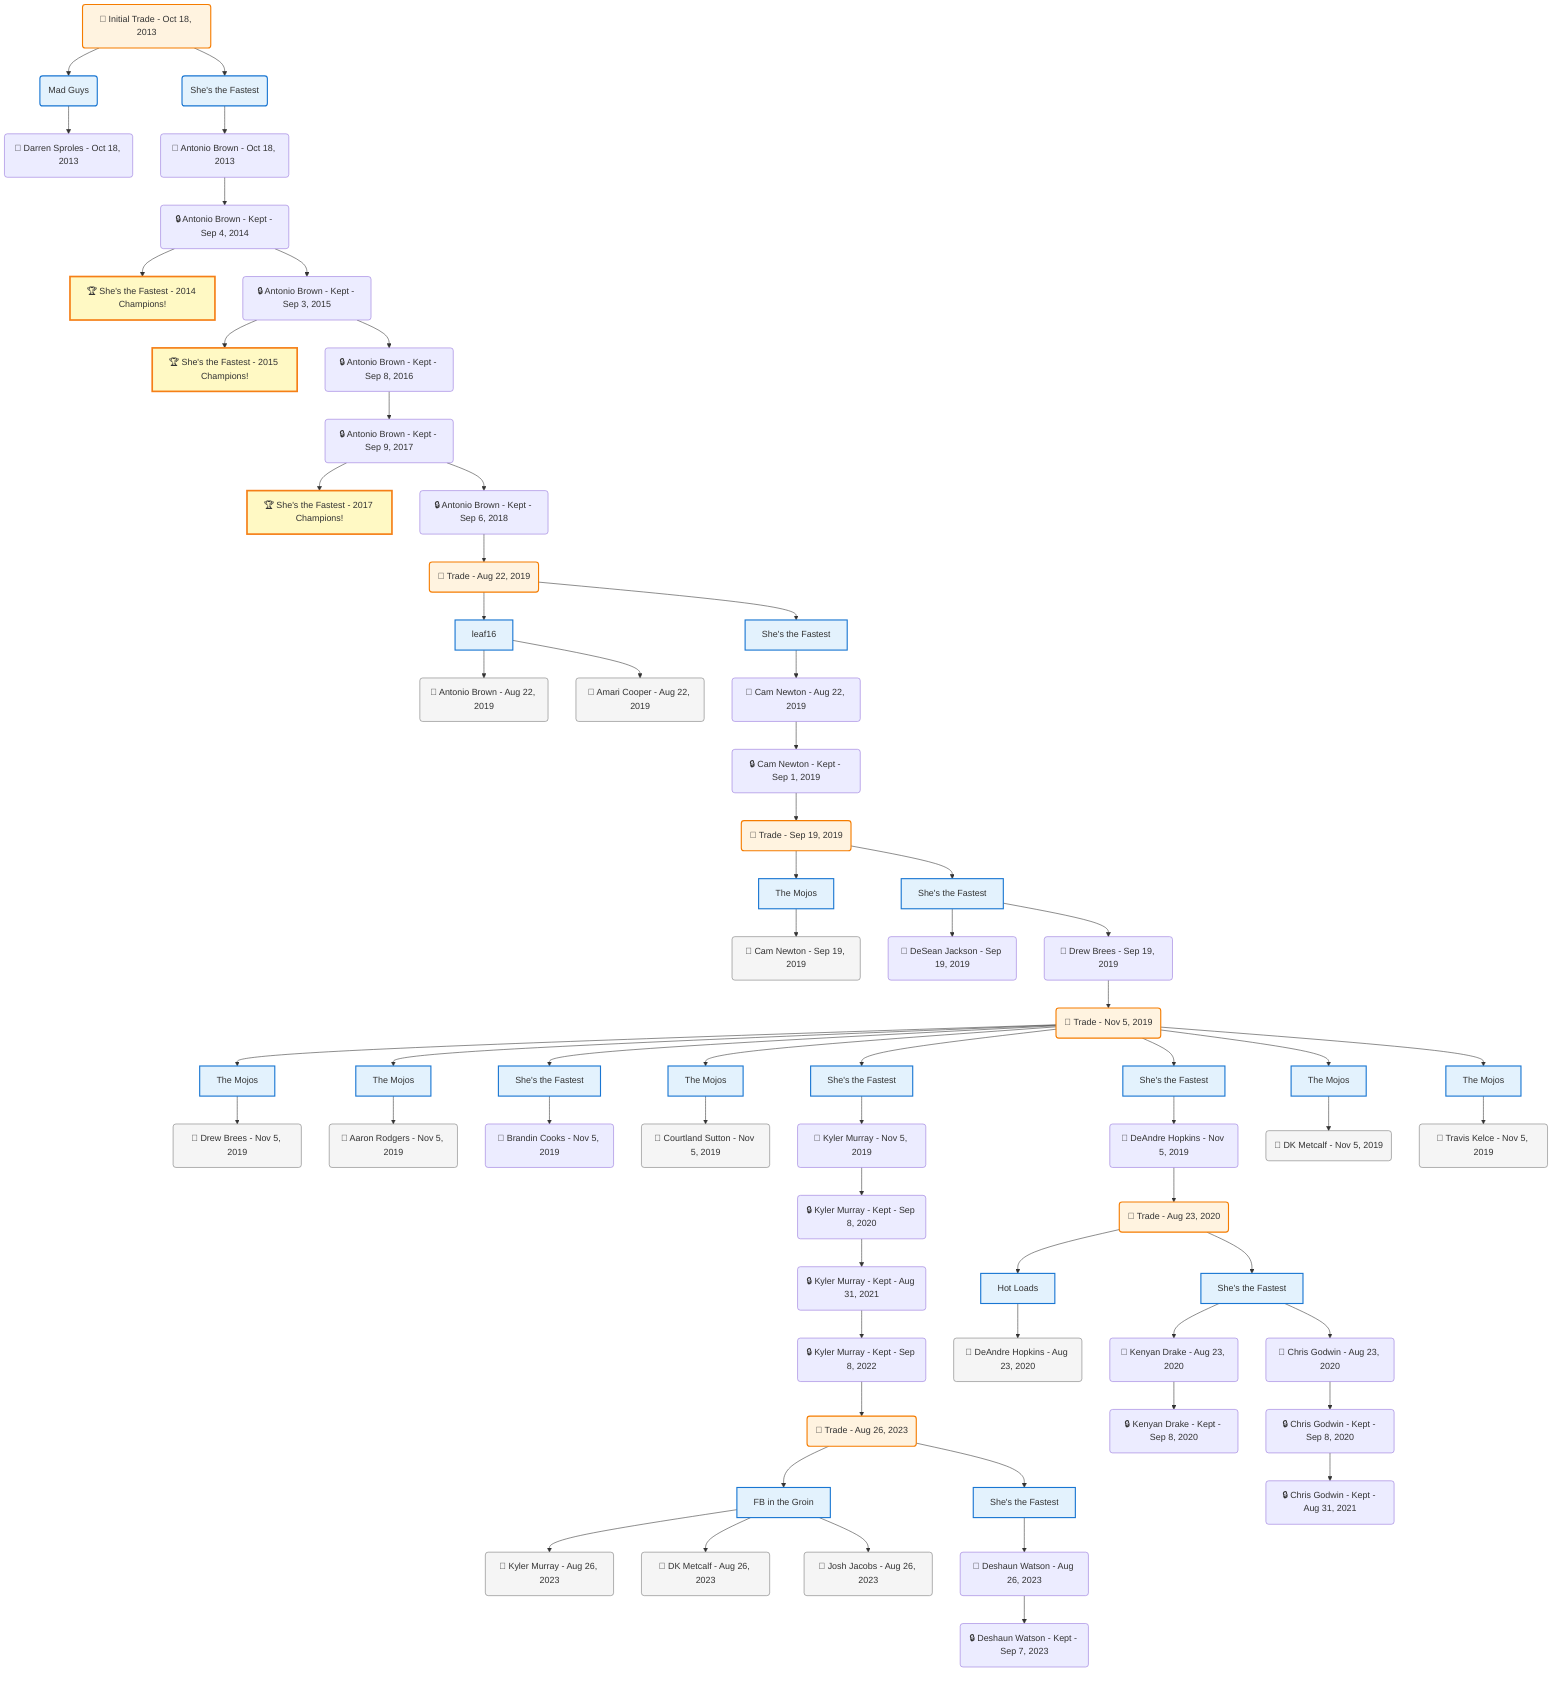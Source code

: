 flowchart TD

    TRADE_MAIN("🔄 Initial Trade - Oct 18, 2013")
    TEAM_1("Mad Guys")
    TEAM_2("She's the Fastest")
    NODE_9d13b4e9-0e3a-4c8a-937c-9a8b6d86865c("🔄 Darren Sproles - Oct 18, 2013")
    NODE_dc4213e3-83d0-4c44-97a8-ef709d55d525("🔄 Antonio Brown - Oct 18, 2013")
    NODE_a21bbd78-3158-45a8-9cd8-d972bca5132f("🔒 Antonio Brown - Kept - Sep 4, 2014")
    CHAMP_4449259f-64af-44fd-9235-1facc0926234_2014["🏆 She's the Fastest - 2014 Champions!"]
    NODE_b8553a39-233d-4a29-ab1a-c86fd9f7de90("🔒 Antonio Brown - Kept - Sep 3, 2015")
    CHAMP_4449259f-64af-44fd-9235-1facc0926234_2015["🏆 She's the Fastest - 2015 Champions!"]
    NODE_23cc7bbc-1c18-4ee8-9dbf-d4d208ebe82e("🔒 Antonio Brown - Kept - Sep 8, 2016")
    NODE_d7a9ab7b-b95e-49f6-b982-02470a0b0cc2("🔒 Antonio Brown - Kept - Sep 9, 2017")
    CHAMP_4449259f-64af-44fd-9235-1facc0926234_2017["🏆 She's the Fastest - 2017 Champions!"]
    NODE_2f56f8e5-c492-47e2-ad8e-9003fb19e2e2("🔒 Antonio Brown - Kept - Sep 6, 2018")
    TRADE_d258c2f9-80ee-4344-8358-e8ab6684ede3_3("🔄 Trade - Aug 22, 2019")
    TEAM_66fb98f4-89a7-45f9-893a-b41d71e6249d_4["leaf16"]
    NODE_3a8b07ba-d616-4a49-b7f8-be8a5f459826("🔄 Antonio Brown - Aug 22, 2019")
    NODE_c69b04fc-2a53-45cf-b893-b1ad70c630d3("🔄 Amari Cooper - Aug 22, 2019")
    TEAM_4449259f-64af-44fd-9235-1facc0926234_5["She's the Fastest"]
    NODE_52a8ca6d-3d29-4d14-989e-6ffc63c651e0("🔄 Cam Newton - Aug 22, 2019")
    NODE_6481e70a-262c-4e01-8739-937295f4ad43("🔒 Cam Newton - Kept - Sep 1, 2019")
    TRADE_1e1dc9fa-b6b6-4649-9a4a-9c885a9cd700_6("🔄 Trade - Sep 19, 2019")
    TEAM_bbe2d0ad-54cf-4c22-be82-b2a5f262a157_7["The Mojos"]
    NODE_5923fc5a-4a08-40f5-a8db-982b5516d806("🔄 Cam Newton - Sep 19, 2019")
    TEAM_4449259f-64af-44fd-9235-1facc0926234_8["She's the Fastest"]
    NODE_c064374a-aa94-4b1b-a672-19360f93a5e3("🔄 DeSean Jackson - Sep 19, 2019")
    NODE_68b79e3b-49d8-4244-8784-a18531d13213("🔄 Drew Brees - Sep 19, 2019")
    TRADE_a667e923-b77e-43eb-954f-25ccba06a2e8_9("🔄 Trade - Nov 5, 2019")
    TEAM_bbe2d0ad-54cf-4c22-be82-b2a5f262a157_10["The Mojos"]
    NODE_7be406af-761c-4c8e-bc5c-0f25676e9648("🔄 Drew Brees - Nov 5, 2019")
    TEAM_bbe2d0ad-54cf-4c22-be82-b2a5f262a157_11["The Mojos"]
    NODE_5af397d0-26f8-42f1-9c47-64d3f8fe8285("🔄 Aaron Rodgers - Nov 5, 2019")
    TEAM_4449259f-64af-44fd-9235-1facc0926234_12["She's the Fastest"]
    NODE_b4bf3bc1-983b-4554-84ec-7840212803a8("🔄 Brandin Cooks - Nov 5, 2019")
    TEAM_bbe2d0ad-54cf-4c22-be82-b2a5f262a157_13["The Mojos"]
    NODE_be8fa4a3-53ab-4b4d-a635-81eab2bd44a9("🔄 Courtland Sutton - Nov 5, 2019")
    TEAM_4449259f-64af-44fd-9235-1facc0926234_14["She's the Fastest"]
    NODE_68cbe36e-1263-4591-b70a-8902c6d0f86b("🔄 Kyler Murray - Nov 5, 2019")
    NODE_7a4e5ab1-ddff-4217-99b4-80b97b2550c0("🔒 Kyler Murray - Kept - Sep 8, 2020")
    NODE_2aaaf3bf-2976-4257-b0f4-b198d1719b17("🔒 Kyler Murray - Kept - Aug 31, 2021")
    NODE_b46f79ff-a9d3-40cf-820d-fd73d6899293("🔒 Kyler Murray - Kept - Sep 8, 2022")
    TRADE_10f0728c-547e-4a2c-b5c6-cc9deec01d7a_15("🔄 Trade - Aug 26, 2023")
    TEAM_f483ecf1-cd17-4991-854b-e52dfc957b45_16["FB in the Groin"]
    NODE_6e064389-09b8-458e-b46b-337eb7318f14("🔄 Kyler Murray - Aug 26, 2023")
    NODE_ee435169-0602-428f-a779-b37ff53dc088("🔄 DK Metcalf - Aug 26, 2023")
    NODE_1ae3fee8-1da4-42d7-aa35-de49ef042a40("🔄 Josh Jacobs - Aug 26, 2023")
    TEAM_4449259f-64af-44fd-9235-1facc0926234_17["She's the Fastest"]
    NODE_5fe28168-367e-40ca-a437-33b34cb5a0fb("🔄 Deshaun Watson - Aug 26, 2023")
    NODE_6ab3b14e-3257-4dc5-afa8-9e794b051e4a("🔒 Deshaun Watson - Kept - Sep 7, 2023")
    TEAM_4449259f-64af-44fd-9235-1facc0926234_18["She's the Fastest"]
    NODE_b67baf67-df27-40d3-9fca-9bcf1039868d("🔄 DeAndre Hopkins - Nov 5, 2019")
    TRADE_3e762486-d9be-47eb-8b4f-c7a7a3f524da_19("🔄 Trade - Aug 23, 2020")
    TEAM_8e9f18ff-62c3-40e8-bb10-32f74cf4ee33_20["Hot Loads"]
    NODE_634ccd28-8ac2-4260-a31f-44769b4637aa("🔄 DeAndre Hopkins - Aug 23, 2020")
    TEAM_4449259f-64af-44fd-9235-1facc0926234_21["She's the Fastest"]
    NODE_eaa082b2-26ff-42a7-84e0-1d53c9a2af29("🔄 Kenyan Drake - Aug 23, 2020")
    NODE_e0a875a1-7456-4b9b-a261-6ee2c666343a("🔒 Kenyan Drake - Kept - Sep 8, 2020")
    NODE_7338af52-9e6f-4277-aeb6-f78afe346197("🔄 Chris Godwin - Aug 23, 2020")
    NODE_7f286d1b-93e0-40cd-a8aa-91d13505a92e("🔒 Chris Godwin - Kept - Sep 8, 2020")
    NODE_6bb534ed-3262-4bce-8aa5-7322e3ec3179("🔒 Chris Godwin - Kept - Aug 31, 2021")
    TEAM_bbe2d0ad-54cf-4c22-be82-b2a5f262a157_22["The Mojos"]
    NODE_a2e35b9f-dfdd-4358-9503-dbda9ce23f28("🔄 DK Metcalf - Nov 5, 2019")
    TEAM_bbe2d0ad-54cf-4c22-be82-b2a5f262a157_23["The Mojos"]
    NODE_b92ddfc1-1e22-41c5-8494-fedbc0a7ed77("🔄 Travis Kelce - Nov 5, 2019")

    TRADE_MAIN --> TEAM_1
    TRADE_MAIN --> TEAM_2
    TEAM_1 --> NODE_9d13b4e9-0e3a-4c8a-937c-9a8b6d86865c
    TEAM_2 --> NODE_dc4213e3-83d0-4c44-97a8-ef709d55d525
    NODE_dc4213e3-83d0-4c44-97a8-ef709d55d525 --> NODE_a21bbd78-3158-45a8-9cd8-d972bca5132f
    NODE_a21bbd78-3158-45a8-9cd8-d972bca5132f --> CHAMP_4449259f-64af-44fd-9235-1facc0926234_2014
    NODE_a21bbd78-3158-45a8-9cd8-d972bca5132f --> NODE_b8553a39-233d-4a29-ab1a-c86fd9f7de90
    NODE_b8553a39-233d-4a29-ab1a-c86fd9f7de90 --> CHAMP_4449259f-64af-44fd-9235-1facc0926234_2015
    NODE_b8553a39-233d-4a29-ab1a-c86fd9f7de90 --> NODE_23cc7bbc-1c18-4ee8-9dbf-d4d208ebe82e
    NODE_23cc7bbc-1c18-4ee8-9dbf-d4d208ebe82e --> NODE_d7a9ab7b-b95e-49f6-b982-02470a0b0cc2
    NODE_d7a9ab7b-b95e-49f6-b982-02470a0b0cc2 --> CHAMP_4449259f-64af-44fd-9235-1facc0926234_2017
    NODE_d7a9ab7b-b95e-49f6-b982-02470a0b0cc2 --> NODE_2f56f8e5-c492-47e2-ad8e-9003fb19e2e2
    NODE_2f56f8e5-c492-47e2-ad8e-9003fb19e2e2 --> TRADE_d258c2f9-80ee-4344-8358-e8ab6684ede3_3
    TRADE_d258c2f9-80ee-4344-8358-e8ab6684ede3_3 --> TEAM_66fb98f4-89a7-45f9-893a-b41d71e6249d_4
    TEAM_66fb98f4-89a7-45f9-893a-b41d71e6249d_4 --> NODE_3a8b07ba-d616-4a49-b7f8-be8a5f459826
    TEAM_66fb98f4-89a7-45f9-893a-b41d71e6249d_4 --> NODE_c69b04fc-2a53-45cf-b893-b1ad70c630d3
    TRADE_d258c2f9-80ee-4344-8358-e8ab6684ede3_3 --> TEAM_4449259f-64af-44fd-9235-1facc0926234_5
    TEAM_4449259f-64af-44fd-9235-1facc0926234_5 --> NODE_52a8ca6d-3d29-4d14-989e-6ffc63c651e0
    NODE_52a8ca6d-3d29-4d14-989e-6ffc63c651e0 --> NODE_6481e70a-262c-4e01-8739-937295f4ad43
    NODE_6481e70a-262c-4e01-8739-937295f4ad43 --> TRADE_1e1dc9fa-b6b6-4649-9a4a-9c885a9cd700_6
    TRADE_1e1dc9fa-b6b6-4649-9a4a-9c885a9cd700_6 --> TEAM_bbe2d0ad-54cf-4c22-be82-b2a5f262a157_7
    TEAM_bbe2d0ad-54cf-4c22-be82-b2a5f262a157_7 --> NODE_5923fc5a-4a08-40f5-a8db-982b5516d806
    TRADE_1e1dc9fa-b6b6-4649-9a4a-9c885a9cd700_6 --> TEAM_4449259f-64af-44fd-9235-1facc0926234_8
    TEAM_4449259f-64af-44fd-9235-1facc0926234_8 --> NODE_c064374a-aa94-4b1b-a672-19360f93a5e3
    TEAM_4449259f-64af-44fd-9235-1facc0926234_8 --> NODE_68b79e3b-49d8-4244-8784-a18531d13213
    NODE_68b79e3b-49d8-4244-8784-a18531d13213 --> TRADE_a667e923-b77e-43eb-954f-25ccba06a2e8_9
    TRADE_a667e923-b77e-43eb-954f-25ccba06a2e8_9 --> TEAM_bbe2d0ad-54cf-4c22-be82-b2a5f262a157_10
    TEAM_bbe2d0ad-54cf-4c22-be82-b2a5f262a157_10 --> NODE_7be406af-761c-4c8e-bc5c-0f25676e9648
    TRADE_a667e923-b77e-43eb-954f-25ccba06a2e8_9 --> TEAM_bbe2d0ad-54cf-4c22-be82-b2a5f262a157_11
    TEAM_bbe2d0ad-54cf-4c22-be82-b2a5f262a157_11 --> NODE_5af397d0-26f8-42f1-9c47-64d3f8fe8285
    TRADE_a667e923-b77e-43eb-954f-25ccba06a2e8_9 --> TEAM_4449259f-64af-44fd-9235-1facc0926234_12
    TEAM_4449259f-64af-44fd-9235-1facc0926234_12 --> NODE_b4bf3bc1-983b-4554-84ec-7840212803a8
    TRADE_a667e923-b77e-43eb-954f-25ccba06a2e8_9 --> TEAM_bbe2d0ad-54cf-4c22-be82-b2a5f262a157_13
    TEAM_bbe2d0ad-54cf-4c22-be82-b2a5f262a157_13 --> NODE_be8fa4a3-53ab-4b4d-a635-81eab2bd44a9
    TRADE_a667e923-b77e-43eb-954f-25ccba06a2e8_9 --> TEAM_4449259f-64af-44fd-9235-1facc0926234_14
    TEAM_4449259f-64af-44fd-9235-1facc0926234_14 --> NODE_68cbe36e-1263-4591-b70a-8902c6d0f86b
    NODE_68cbe36e-1263-4591-b70a-8902c6d0f86b --> NODE_7a4e5ab1-ddff-4217-99b4-80b97b2550c0
    NODE_7a4e5ab1-ddff-4217-99b4-80b97b2550c0 --> NODE_2aaaf3bf-2976-4257-b0f4-b198d1719b17
    NODE_2aaaf3bf-2976-4257-b0f4-b198d1719b17 --> NODE_b46f79ff-a9d3-40cf-820d-fd73d6899293
    NODE_b46f79ff-a9d3-40cf-820d-fd73d6899293 --> TRADE_10f0728c-547e-4a2c-b5c6-cc9deec01d7a_15
    TRADE_10f0728c-547e-4a2c-b5c6-cc9deec01d7a_15 --> TEAM_f483ecf1-cd17-4991-854b-e52dfc957b45_16
    TEAM_f483ecf1-cd17-4991-854b-e52dfc957b45_16 --> NODE_6e064389-09b8-458e-b46b-337eb7318f14
    TEAM_f483ecf1-cd17-4991-854b-e52dfc957b45_16 --> NODE_ee435169-0602-428f-a779-b37ff53dc088
    TEAM_f483ecf1-cd17-4991-854b-e52dfc957b45_16 --> NODE_1ae3fee8-1da4-42d7-aa35-de49ef042a40
    TRADE_10f0728c-547e-4a2c-b5c6-cc9deec01d7a_15 --> TEAM_4449259f-64af-44fd-9235-1facc0926234_17
    TEAM_4449259f-64af-44fd-9235-1facc0926234_17 --> NODE_5fe28168-367e-40ca-a437-33b34cb5a0fb
    NODE_5fe28168-367e-40ca-a437-33b34cb5a0fb --> NODE_6ab3b14e-3257-4dc5-afa8-9e794b051e4a
    TRADE_a667e923-b77e-43eb-954f-25ccba06a2e8_9 --> TEAM_4449259f-64af-44fd-9235-1facc0926234_18
    TEAM_4449259f-64af-44fd-9235-1facc0926234_18 --> NODE_b67baf67-df27-40d3-9fca-9bcf1039868d
    NODE_b67baf67-df27-40d3-9fca-9bcf1039868d --> TRADE_3e762486-d9be-47eb-8b4f-c7a7a3f524da_19
    TRADE_3e762486-d9be-47eb-8b4f-c7a7a3f524da_19 --> TEAM_8e9f18ff-62c3-40e8-bb10-32f74cf4ee33_20
    TEAM_8e9f18ff-62c3-40e8-bb10-32f74cf4ee33_20 --> NODE_634ccd28-8ac2-4260-a31f-44769b4637aa
    TRADE_3e762486-d9be-47eb-8b4f-c7a7a3f524da_19 --> TEAM_4449259f-64af-44fd-9235-1facc0926234_21
    TEAM_4449259f-64af-44fd-9235-1facc0926234_21 --> NODE_eaa082b2-26ff-42a7-84e0-1d53c9a2af29
    NODE_eaa082b2-26ff-42a7-84e0-1d53c9a2af29 --> NODE_e0a875a1-7456-4b9b-a261-6ee2c666343a
    TEAM_4449259f-64af-44fd-9235-1facc0926234_21 --> NODE_7338af52-9e6f-4277-aeb6-f78afe346197
    NODE_7338af52-9e6f-4277-aeb6-f78afe346197 --> NODE_7f286d1b-93e0-40cd-a8aa-91d13505a92e
    NODE_7f286d1b-93e0-40cd-a8aa-91d13505a92e --> NODE_6bb534ed-3262-4bce-8aa5-7322e3ec3179
    TRADE_a667e923-b77e-43eb-954f-25ccba06a2e8_9 --> TEAM_bbe2d0ad-54cf-4c22-be82-b2a5f262a157_22
    TEAM_bbe2d0ad-54cf-4c22-be82-b2a5f262a157_22 --> NODE_a2e35b9f-dfdd-4358-9503-dbda9ce23f28
    TRADE_a667e923-b77e-43eb-954f-25ccba06a2e8_9 --> TEAM_bbe2d0ad-54cf-4c22-be82-b2a5f262a157_23
    TEAM_bbe2d0ad-54cf-4c22-be82-b2a5f262a157_23 --> NODE_b92ddfc1-1e22-41c5-8494-fedbc0a7ed77

    %% Node styling
    classDef teamNode fill:#e3f2fd,stroke:#1976d2,stroke-width:2px
    classDef tradeNode fill:#fff3e0,stroke:#f57c00,stroke-width:2px
    classDef playerNode fill:#f3e5f5,stroke:#7b1fa2,stroke-width:1px
    classDef nonRootPlayerNode fill:#f5f5f5,stroke:#757575,stroke-width:1px
    classDef endNode fill:#ffebee,stroke:#c62828,stroke-width:2px
    classDef waiverNode fill:#e8f5e8,stroke:#388e3c,stroke-width:2px
    classDef championshipNode fill:#fff9c4,stroke:#f57f17,stroke-width:3px

    class TEAM_1,TEAM_2,TEAM_66fb98f4-89a7-45f9-893a-b41d71e6249d_4,TEAM_4449259f-64af-44fd-9235-1facc0926234_5,TEAM_bbe2d0ad-54cf-4c22-be82-b2a5f262a157_7,TEAM_4449259f-64af-44fd-9235-1facc0926234_8,TEAM_bbe2d0ad-54cf-4c22-be82-b2a5f262a157_10,TEAM_bbe2d0ad-54cf-4c22-be82-b2a5f262a157_11,TEAM_4449259f-64af-44fd-9235-1facc0926234_12,TEAM_bbe2d0ad-54cf-4c22-be82-b2a5f262a157_13,TEAM_4449259f-64af-44fd-9235-1facc0926234_14,TEAM_f483ecf1-cd17-4991-854b-e52dfc957b45_16,TEAM_4449259f-64af-44fd-9235-1facc0926234_17,TEAM_4449259f-64af-44fd-9235-1facc0926234_18,TEAM_8e9f18ff-62c3-40e8-bb10-32f74cf4ee33_20,TEAM_4449259f-64af-44fd-9235-1facc0926234_21,TEAM_bbe2d0ad-54cf-4c22-be82-b2a5f262a157_22,TEAM_bbe2d0ad-54cf-4c22-be82-b2a5f262a157_23 teamNode
    class CHAMP_4449259f-64af-44fd-9235-1facc0926234_2014,CHAMP_4449259f-64af-44fd-9235-1facc0926234_2015,CHAMP_4449259f-64af-44fd-9235-1facc0926234_2017 championshipNode
    class NODE_3a8b07ba-d616-4a49-b7f8-be8a5f459826,NODE_c69b04fc-2a53-45cf-b893-b1ad70c630d3,NODE_5923fc5a-4a08-40f5-a8db-982b5516d806,NODE_7be406af-761c-4c8e-bc5c-0f25676e9648,NODE_5af397d0-26f8-42f1-9c47-64d3f8fe8285,NODE_be8fa4a3-53ab-4b4d-a635-81eab2bd44a9,NODE_6e064389-09b8-458e-b46b-337eb7318f14,NODE_ee435169-0602-428f-a779-b37ff53dc088,NODE_1ae3fee8-1da4-42d7-aa35-de49ef042a40,NODE_634ccd28-8ac2-4260-a31f-44769b4637aa,NODE_a2e35b9f-dfdd-4358-9503-dbda9ce23f28,NODE_b92ddfc1-1e22-41c5-8494-fedbc0a7ed77 nonRootPlayerNode
    class TRADE_MAIN,TRADE_d258c2f9-80ee-4344-8358-e8ab6684ede3_3,TRADE_1e1dc9fa-b6b6-4649-9a4a-9c885a9cd700_6,TRADE_a667e923-b77e-43eb-954f-25ccba06a2e8_9,TRADE_10f0728c-547e-4a2c-b5c6-cc9deec01d7a_15,TRADE_3e762486-d9be-47eb-8b4f-c7a7a3f524da_19 tradeNode